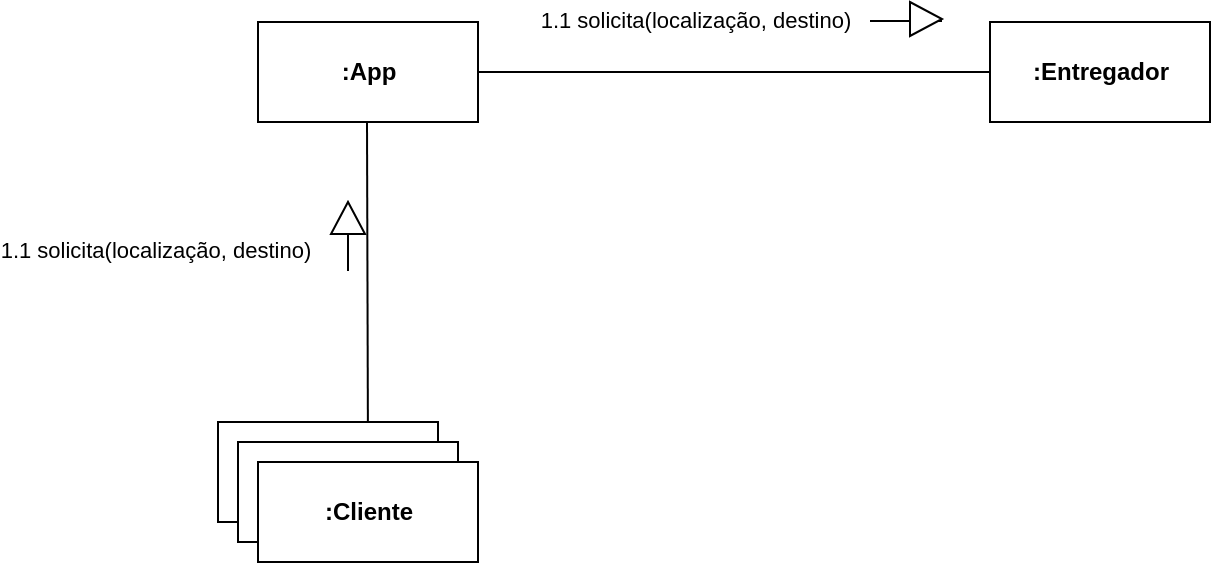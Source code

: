 <mxfile version="18.1.2" type="github">
  <diagram id="CYms357M9IINYG30bXpw" name="Page-1">
    <mxGraphModel dx="1038" dy="571" grid="1" gridSize="10" guides="1" tooltips="1" connect="1" arrows="1" fold="1" page="1" pageScale="1" pageWidth="827" pageHeight="1169" math="0" shadow="0">
      <root>
        <mxCell id="0" />
        <mxCell id="1" parent="0" />
        <mxCell id="O2R2ElD3qq0XadTc_z8P-17" style="edgeStyle=orthogonalEdgeStyle;rounded=0;orthogonalLoop=1;jettySize=auto;html=1;entryX=1;entryY=0.5;entryDx=0;entryDy=0;endArrow=none;endFill=0;" edge="1" parent="1" source="O2R2ElD3qq0XadTc_z8P-29" target="O2R2ElD3qq0XadTc_z8P-28">
          <mxGeometry relative="1" as="geometry">
            <mxPoint x="580" y="174.5" as="sourcePoint" />
            <mxPoint x="380" y="174.5" as="targetPoint" />
          </mxGeometry>
        </mxCell>
        <mxCell id="O2R2ElD3qq0XadTc_z8P-20" value="1.1 solicita(localização, destino)&amp;nbsp;" style="edgeLabel;html=1;align=center;verticalAlign=middle;resizable=0;points=[];" vertex="1" connectable="0" parent="O2R2ElD3qq0XadTc_z8P-17">
          <mxGeometry x="0.292" y="-2" relative="1" as="geometry">
            <mxPoint x="19" y="-24" as="offset" />
          </mxGeometry>
        </mxCell>
        <mxCell id="O2R2ElD3qq0XadTc_z8P-18" style="edgeStyle=orthogonalEdgeStyle;rounded=0;orthogonalLoop=1;jettySize=auto;html=1;endArrow=none;endFill=0;entryX=0.5;entryY=0;entryDx=0;entryDy=0;" edge="1" parent="1" target="O2R2ElD3qq0XadTc_z8P-27">
          <mxGeometry relative="1" as="geometry">
            <mxPoint x="264.5" y="200" as="sourcePoint" />
            <mxPoint x="264.5" y="350" as="targetPoint" />
          </mxGeometry>
        </mxCell>
        <mxCell id="O2R2ElD3qq0XadTc_z8P-24" style="edgeStyle=orthogonalEdgeStyle;rounded=0;orthogonalLoop=1;jettySize=auto;html=1;exitX=1;exitY=0.5;exitDx=0;exitDy=0;exitPerimeter=0;endArrow=none;endFill=0;" edge="1" parent="1">
          <mxGeometry relative="1" as="geometry">
            <mxPoint x="516" y="150" as="targetPoint" />
            <mxPoint x="552" y="149.5" as="sourcePoint" />
          </mxGeometry>
        </mxCell>
        <mxCell id="O2R2ElD3qq0XadTc_z8P-21" value="" style="html=1;shadow=0;dashed=0;align=center;verticalAlign=middle;shape=mxgraph.arrows2.arrow;dy=0.6;dx=40;notch=0;" vertex="1" parent="1">
          <mxGeometry x="536" y="140" width="16" height="17" as="geometry" />
        </mxCell>
        <mxCell id="O2R2ElD3qq0XadTc_z8P-25" value="Object" style="html=1;rounded=0;sketch=0;" vertex="1" parent="1">
          <mxGeometry x="190" y="350" width="110" height="50" as="geometry" />
        </mxCell>
        <mxCell id="O2R2ElD3qq0XadTc_z8P-26" value="Object" style="html=1;rounded=0;sketch=0;" vertex="1" parent="1">
          <mxGeometry x="200" y="360" width="110" height="50" as="geometry" />
        </mxCell>
        <mxCell id="O2R2ElD3qq0XadTc_z8P-27" value="&lt;b&gt;:Cliente&lt;/b&gt;" style="html=1;rounded=0;sketch=0;" vertex="1" parent="1">
          <mxGeometry x="210" y="370" width="110" height="50" as="geometry" />
        </mxCell>
        <mxCell id="O2R2ElD3qq0XadTc_z8P-28" value="&lt;b&gt;:App&lt;/b&gt;" style="html=1;rounded=0;sketch=0;" vertex="1" parent="1">
          <mxGeometry x="210" y="150" width="110" height="50" as="geometry" />
        </mxCell>
        <mxCell id="O2R2ElD3qq0XadTc_z8P-29" value="&lt;b&gt;:Entregador&lt;/b&gt;" style="html=1;rounded=0;sketch=0;" vertex="1" parent="1">
          <mxGeometry x="576" y="150" width="110" height="50" as="geometry" />
        </mxCell>
        <mxCell id="O2R2ElD3qq0XadTc_z8P-31" value="1.1 solicita(localização, destino)&amp;nbsp;" style="edgeLabel;html=1;align=center;verticalAlign=middle;resizable=0;points=[];" vertex="1" connectable="0" parent="1">
          <mxGeometry x="160" y="264" as="geometry" />
        </mxCell>
        <mxCell id="O2R2ElD3qq0XadTc_z8P-36" style="edgeStyle=orthogonalEdgeStyle;curved=0;rounded=1;sketch=0;orthogonalLoop=1;jettySize=auto;html=1;exitX=0;exitY=0.5;exitDx=0;exitDy=0;exitPerimeter=0;endArrow=none;endFill=0;" edge="1" parent="1" source="O2R2ElD3qq0XadTc_z8P-33">
          <mxGeometry relative="1" as="geometry">
            <mxPoint x="255" y="274.5" as="targetPoint" />
          </mxGeometry>
        </mxCell>
        <mxCell id="O2R2ElD3qq0XadTc_z8P-33" value="" style="html=1;shadow=0;dashed=0;align=center;verticalAlign=middle;shape=mxgraph.arrows2.arrow;dy=0.6;dx=40;notch=0;direction=north;" vertex="1" parent="1">
          <mxGeometry x="246.5" y="240" width="17" height="16" as="geometry" />
        </mxCell>
      </root>
    </mxGraphModel>
  </diagram>
</mxfile>
